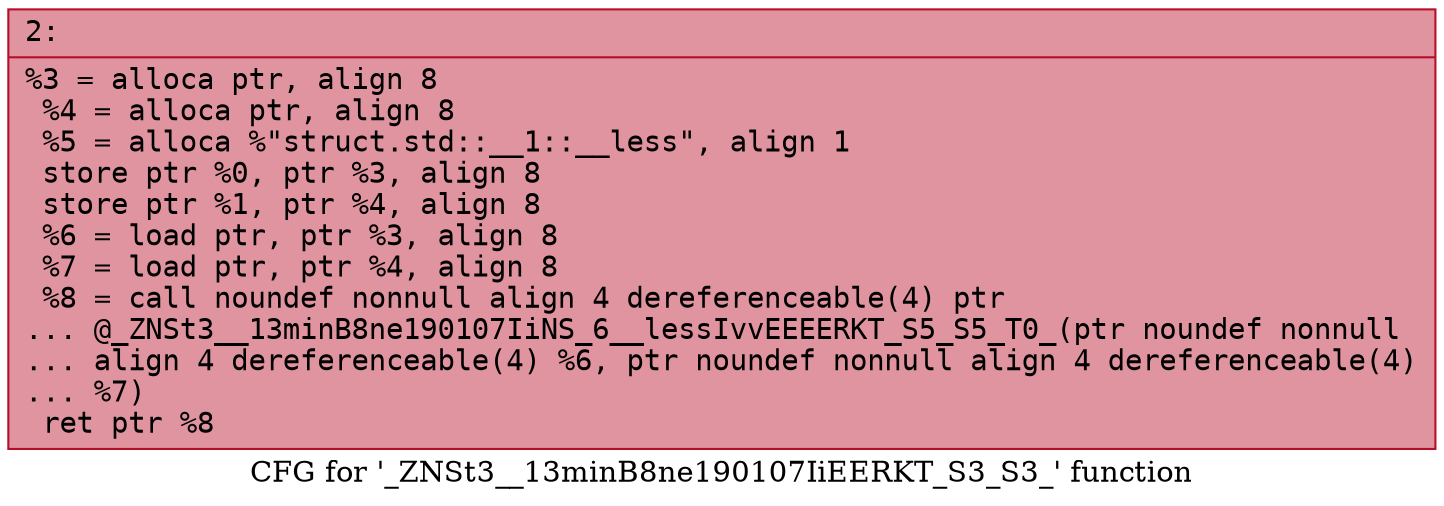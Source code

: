 digraph "CFG for '_ZNSt3__13minB8ne190107IiEERKT_S3_S3_' function" {
	label="CFG for '_ZNSt3__13minB8ne190107IiEERKT_S3_S3_' function";

	Node0x600000d00be0 [shape=record,color="#b70d28ff", style=filled, fillcolor="#b70d2870" fontname="Courier",label="{2:\l|  %3 = alloca ptr, align 8\l  %4 = alloca ptr, align 8\l  %5 = alloca %\"struct.std::__1::__less\", align 1\l  store ptr %0, ptr %3, align 8\l  store ptr %1, ptr %4, align 8\l  %6 = load ptr, ptr %3, align 8\l  %7 = load ptr, ptr %4, align 8\l  %8 = call noundef nonnull align 4 dereferenceable(4) ptr\l... @_ZNSt3__13minB8ne190107IiNS_6__lessIvvEEEERKT_S5_S5_T0_(ptr noundef nonnull\l... align 4 dereferenceable(4) %6, ptr noundef nonnull align 4 dereferenceable(4)\l... %7)\l  ret ptr %8\l}"];
}
